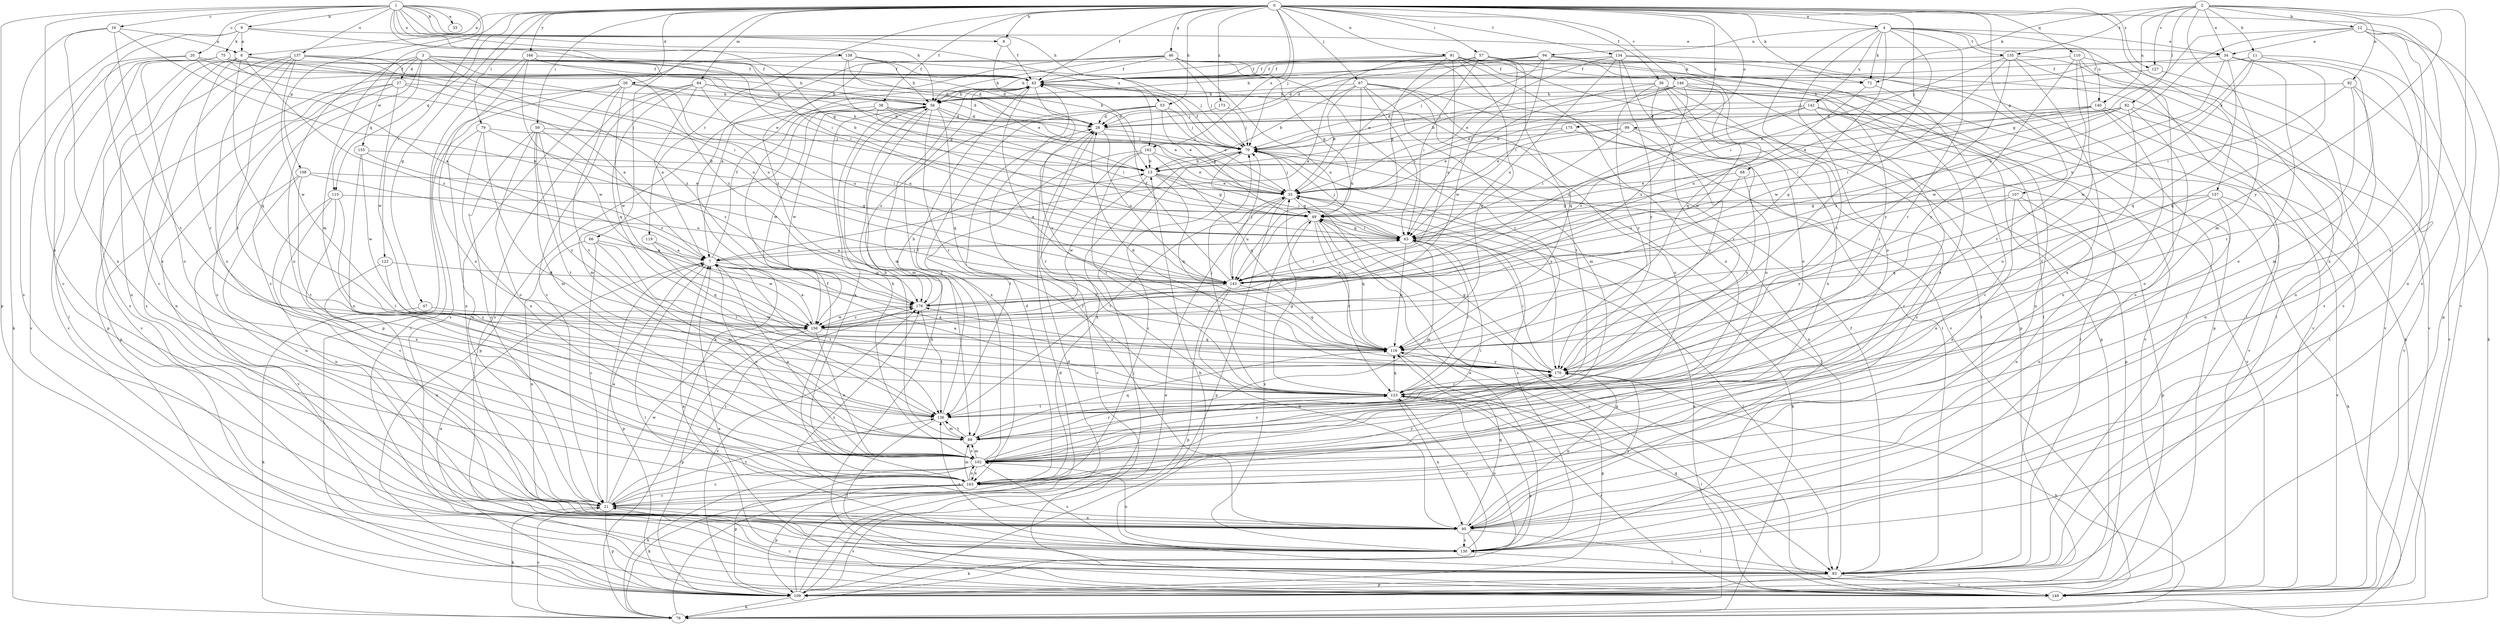 strict digraph  {
0;
1;
2;
3;
4;
6;
7;
8;
9;
11;
12;
13;
16;
20;
21;
26;
27;
28;
33;
34;
35;
36;
38;
43;
46;
47;
49;
53;
56;
57;
59;
63;
66;
67;
68;
70;
72;
75;
76;
79;
82;
83;
84;
89;
91;
92;
94;
95;
99;
102;
107;
108;
109;
110;
115;
116;
119;
122;
123;
127;
130;
134;
135;
136;
137;
138;
140;
142;
143;
146;
149;
155;
156;
157;
162;
163;
166;
170;
173;
175;
176;
0 -> 4  [label=a];
0 -> 6  [label=a];
0 -> 8  [label=b];
0 -> 26  [label=d];
0 -> 36  [label=f];
0 -> 38  [label=f];
0 -> 43  [label=f];
0 -> 46  [label=g];
0 -> 47  [label=g];
0 -> 53  [label=h];
0 -> 57  [label=i];
0 -> 59  [label=i];
0 -> 66  [label=j];
0 -> 67  [label=j];
0 -> 68  [label=j];
0 -> 70  [label=j];
0 -> 72  [label=k];
0 -> 79  [label=l];
0 -> 84  [label=m];
0 -> 89  [label=m];
0 -> 91  [label=n];
0 -> 99  [label=o];
0 -> 107  [label=p];
0 -> 110  [label=q];
0 -> 115  [label=q];
0 -> 119  [label=r];
0 -> 127  [label=s];
0 -> 134  [label=t];
0 -> 146  [label=v];
0 -> 149  [label=v];
0 -> 157  [label=x];
0 -> 162  [label=x];
0 -> 166  [label=y];
0 -> 173  [label=z];
0 -> 175  [label=z];
1 -> 8  [label=b];
1 -> 9  [label=b];
1 -> 16  [label=c];
1 -> 20  [label=c];
1 -> 33  [label=e];
1 -> 49  [label=g];
1 -> 53  [label=h];
1 -> 56  [label=h];
1 -> 63  [label=i];
1 -> 108  [label=p];
1 -> 109  [label=p];
1 -> 122  [label=r];
1 -> 137  [label=u];
1 -> 138  [label=u];
1 -> 162  [label=x];
1 -> 163  [label=x];
2 -> 11  [label=b];
2 -> 12  [label=b];
2 -> 34  [label=e];
2 -> 72  [label=k];
2 -> 82  [label=l];
2 -> 89  [label=m];
2 -> 92  [label=n];
2 -> 127  [label=s];
2 -> 130  [label=s];
2 -> 135  [label=t];
2 -> 140  [label=u];
2 -> 170  [label=y];
3 -> 13  [label=b];
3 -> 21  [label=c];
3 -> 27  [label=d];
3 -> 28  [label=d];
3 -> 72  [label=k];
3 -> 102  [label=o];
3 -> 115  [label=q];
3 -> 155  [label=w];
3 -> 176  [label=z];
4 -> 34  [label=e];
4 -> 72  [label=k];
4 -> 94  [label=n];
4 -> 102  [label=o];
4 -> 116  [label=q];
4 -> 123  [label=r];
4 -> 130  [label=s];
4 -> 135  [label=t];
4 -> 136  [label=t];
4 -> 140  [label=u];
4 -> 142  [label=u];
4 -> 170  [label=y];
6 -> 21  [label=c];
6 -> 43  [label=f];
6 -> 95  [label=n];
6 -> 116  [label=q];
6 -> 123  [label=r];
6 -> 130  [label=s];
6 -> 143  [label=u];
6 -> 176  [label=z];
7 -> 43  [label=f];
7 -> 63  [label=i];
7 -> 83  [label=l];
7 -> 102  [label=o];
7 -> 109  [label=p];
7 -> 136  [label=t];
7 -> 143  [label=u];
8 -> 13  [label=b];
8 -> 43  [label=f];
9 -> 6  [label=a];
9 -> 34  [label=e];
9 -> 63  [label=i];
9 -> 75  [label=k];
9 -> 76  [label=k];
9 -> 163  [label=x];
11 -> 43  [label=f];
11 -> 76  [label=k];
11 -> 116  [label=q];
11 -> 143  [label=u];
11 -> 156  [label=w];
12 -> 34  [label=e];
12 -> 49  [label=g];
12 -> 95  [label=n];
12 -> 102  [label=o];
12 -> 109  [label=p];
12 -> 143  [label=u];
12 -> 163  [label=x];
13 -> 35  [label=e];
13 -> 49  [label=g];
13 -> 63  [label=i];
13 -> 116  [label=q];
13 -> 156  [label=w];
16 -> 6  [label=a];
16 -> 130  [label=s];
16 -> 136  [label=t];
16 -> 143  [label=u];
16 -> 163  [label=x];
20 -> 7  [label=a];
20 -> 21  [label=c];
20 -> 43  [label=f];
20 -> 63  [label=i];
20 -> 149  [label=v];
21 -> 7  [label=a];
21 -> 76  [label=k];
21 -> 95  [label=n];
21 -> 109  [label=p];
21 -> 136  [label=t];
21 -> 149  [label=v];
21 -> 156  [label=w];
21 -> 176  [label=z];
26 -> 13  [label=b];
26 -> 56  [label=h];
26 -> 83  [label=l];
26 -> 95  [label=n];
26 -> 130  [label=s];
26 -> 136  [label=t];
26 -> 143  [label=u];
26 -> 156  [label=w];
27 -> 7  [label=a];
27 -> 21  [label=c];
27 -> 56  [label=h];
27 -> 95  [label=n];
27 -> 109  [label=p];
27 -> 156  [label=w];
28 -> 70  [label=j];
28 -> 123  [label=r];
28 -> 143  [label=u];
34 -> 43  [label=f];
34 -> 95  [label=n];
34 -> 102  [label=o];
34 -> 116  [label=q];
34 -> 130  [label=s];
34 -> 156  [label=w];
35 -> 49  [label=g];
35 -> 70  [label=j];
35 -> 76  [label=k];
35 -> 109  [label=p];
35 -> 130  [label=s];
35 -> 136  [label=t];
35 -> 143  [label=u];
36 -> 56  [label=h];
36 -> 63  [label=i];
36 -> 102  [label=o];
36 -> 109  [label=p];
36 -> 123  [label=r];
36 -> 130  [label=s];
36 -> 149  [label=v];
36 -> 163  [label=x];
36 -> 170  [label=y];
38 -> 28  [label=d];
38 -> 35  [label=e];
38 -> 63  [label=i];
38 -> 70  [label=j];
38 -> 89  [label=m];
38 -> 109  [label=p];
38 -> 156  [label=w];
43 -> 56  [label=h];
43 -> 70  [label=j];
43 -> 89  [label=m];
43 -> 116  [label=q];
43 -> 170  [label=y];
46 -> 7  [label=a];
46 -> 43  [label=f];
46 -> 49  [label=g];
46 -> 56  [label=h];
46 -> 70  [label=j];
46 -> 76  [label=k];
46 -> 123  [label=r];
46 -> 143  [label=u];
46 -> 149  [label=v];
46 -> 176  [label=z];
47 -> 76  [label=k];
47 -> 156  [label=w];
49 -> 63  [label=i];
49 -> 116  [label=q];
49 -> 123  [label=r];
49 -> 130  [label=s];
49 -> 149  [label=v];
53 -> 28  [label=d];
53 -> 35  [label=e];
53 -> 49  [label=g];
53 -> 70  [label=j];
53 -> 163  [label=x];
53 -> 176  [label=z];
56 -> 28  [label=d];
56 -> 35  [label=e];
56 -> 89  [label=m];
56 -> 116  [label=q];
56 -> 123  [label=r];
56 -> 156  [label=w];
56 -> 163  [label=x];
57 -> 28  [label=d];
57 -> 35  [label=e];
57 -> 43  [label=f];
57 -> 63  [label=i];
57 -> 83  [label=l];
57 -> 116  [label=q];
57 -> 156  [label=w];
59 -> 21  [label=c];
59 -> 70  [label=j];
59 -> 89  [label=m];
59 -> 102  [label=o];
59 -> 136  [label=t];
59 -> 170  [label=y];
59 -> 176  [label=z];
63 -> 7  [label=a];
63 -> 49  [label=g];
63 -> 70  [label=j];
63 -> 83  [label=l];
63 -> 89  [label=m];
63 -> 116  [label=q];
63 -> 123  [label=r];
66 -> 7  [label=a];
66 -> 21  [label=c];
66 -> 89  [label=m];
66 -> 95  [label=n];
66 -> 123  [label=r];
67 -> 13  [label=b];
67 -> 35  [label=e];
67 -> 56  [label=h];
67 -> 63  [label=i];
67 -> 83  [label=l];
67 -> 89  [label=m];
67 -> 102  [label=o];
67 -> 136  [label=t];
67 -> 143  [label=u];
68 -> 35  [label=e];
68 -> 143  [label=u];
68 -> 170  [label=y];
70 -> 13  [label=b];
70 -> 21  [label=c];
70 -> 43  [label=f];
70 -> 83  [label=l];
70 -> 95  [label=n];
70 -> 163  [label=x];
70 -> 170  [label=y];
72 -> 21  [label=c];
72 -> 143  [label=u];
75 -> 28  [label=d];
75 -> 43  [label=f];
75 -> 56  [label=h];
75 -> 83  [label=l];
75 -> 102  [label=o];
75 -> 143  [label=u];
75 -> 149  [label=v];
76 -> 21  [label=c];
76 -> 28  [label=d];
76 -> 35  [label=e];
79 -> 21  [label=c];
79 -> 63  [label=i];
79 -> 70  [label=j];
79 -> 136  [label=t];
79 -> 163  [label=x];
82 -> 13  [label=b];
82 -> 28  [label=d];
82 -> 63  [label=i];
82 -> 95  [label=n];
82 -> 102  [label=o];
82 -> 136  [label=t];
82 -> 176  [label=z];
83 -> 13  [label=b];
83 -> 43  [label=f];
83 -> 56  [label=h];
83 -> 109  [label=p];
83 -> 149  [label=v];
84 -> 7  [label=a];
84 -> 21  [label=c];
84 -> 28  [label=d];
84 -> 56  [label=h];
84 -> 116  [label=q];
84 -> 130  [label=s];
84 -> 143  [label=u];
89 -> 56  [label=h];
89 -> 102  [label=o];
89 -> 116  [label=q];
89 -> 123  [label=r];
89 -> 136  [label=t];
91 -> 7  [label=a];
91 -> 43  [label=f];
91 -> 49  [label=g];
91 -> 56  [label=h];
91 -> 76  [label=k];
91 -> 83  [label=l];
91 -> 102  [label=o];
91 -> 109  [label=p];
91 -> 116  [label=q];
91 -> 143  [label=u];
92 -> 56  [label=h];
92 -> 63  [label=i];
92 -> 89  [label=m];
92 -> 123  [label=r];
92 -> 149  [label=v];
94 -> 28  [label=d];
94 -> 43  [label=f];
94 -> 56  [label=h];
94 -> 63  [label=i];
94 -> 70  [label=j];
94 -> 83  [label=l];
94 -> 116  [label=q];
94 -> 163  [label=x];
95 -> 43  [label=f];
95 -> 76  [label=k];
95 -> 83  [label=l];
95 -> 116  [label=q];
95 -> 130  [label=s];
95 -> 170  [label=y];
95 -> 176  [label=z];
99 -> 35  [label=e];
99 -> 63  [label=i];
99 -> 70  [label=j];
99 -> 149  [label=v];
99 -> 170  [label=y];
102 -> 7  [label=a];
102 -> 21  [label=c];
102 -> 43  [label=f];
102 -> 56  [label=h];
102 -> 63  [label=i];
102 -> 76  [label=k];
102 -> 89  [label=m];
102 -> 109  [label=p];
102 -> 130  [label=s];
102 -> 163  [label=x];
102 -> 170  [label=y];
107 -> 49  [label=g];
107 -> 95  [label=n];
107 -> 109  [label=p];
107 -> 163  [label=x];
107 -> 170  [label=y];
108 -> 35  [label=e];
108 -> 95  [label=n];
108 -> 136  [label=t];
108 -> 143  [label=u];
108 -> 149  [label=v];
109 -> 7  [label=a];
109 -> 28  [label=d];
109 -> 35  [label=e];
109 -> 70  [label=j];
109 -> 76  [label=k];
109 -> 176  [label=z];
110 -> 43  [label=f];
110 -> 83  [label=l];
110 -> 102  [label=o];
110 -> 136  [label=t];
110 -> 149  [label=v];
110 -> 170  [label=y];
115 -> 21  [label=c];
115 -> 49  [label=g];
115 -> 95  [label=n];
115 -> 136  [label=t];
115 -> 163  [label=x];
116 -> 35  [label=e];
116 -> 109  [label=p];
116 -> 170  [label=y];
119 -> 7  [label=a];
119 -> 116  [label=q];
119 -> 156  [label=w];
122 -> 95  [label=n];
122 -> 143  [label=u];
122 -> 170  [label=y];
123 -> 7  [label=a];
123 -> 49  [label=g];
123 -> 70  [label=j];
123 -> 83  [label=l];
123 -> 95  [label=n];
123 -> 109  [label=p];
123 -> 116  [label=q];
123 -> 130  [label=s];
123 -> 136  [label=t];
127 -> 70  [label=j];
127 -> 130  [label=s];
130 -> 7  [label=a];
130 -> 35  [label=e];
130 -> 83  [label=l];
130 -> 102  [label=o];
130 -> 123  [label=r];
130 -> 136  [label=t];
134 -> 35  [label=e];
134 -> 43  [label=f];
134 -> 102  [label=o];
134 -> 109  [label=p];
134 -> 143  [label=u];
134 -> 149  [label=v];
134 -> 170  [label=y];
135 -> 43  [label=f];
135 -> 63  [label=i];
135 -> 83  [label=l];
135 -> 149  [label=v];
135 -> 156  [label=w];
135 -> 163  [label=x];
135 -> 170  [label=y];
136 -> 43  [label=f];
136 -> 83  [label=l];
136 -> 89  [label=m];
137 -> 13  [label=b];
137 -> 28  [label=d];
137 -> 35  [label=e];
137 -> 43  [label=f];
137 -> 102  [label=o];
137 -> 123  [label=r];
137 -> 130  [label=s];
137 -> 149  [label=v];
137 -> 156  [label=w];
138 -> 35  [label=e];
138 -> 43  [label=f];
138 -> 49  [label=g];
138 -> 56  [label=h];
138 -> 70  [label=j];
138 -> 109  [label=p];
140 -> 13  [label=b];
140 -> 28  [label=d];
140 -> 35  [label=e];
140 -> 63  [label=i];
140 -> 83  [label=l];
140 -> 149  [label=v];
140 -> 163  [label=x];
142 -> 21  [label=c];
142 -> 28  [label=d];
142 -> 83  [label=l];
142 -> 143  [label=u];
142 -> 149  [label=v];
142 -> 176  [label=z];
143 -> 43  [label=f];
143 -> 63  [label=i];
143 -> 70  [label=j];
143 -> 95  [label=n];
143 -> 109  [label=p];
143 -> 116  [label=q];
143 -> 176  [label=z];
146 -> 13  [label=b];
146 -> 35  [label=e];
146 -> 56  [label=h];
146 -> 70  [label=j];
146 -> 95  [label=n];
146 -> 123  [label=r];
146 -> 156  [label=w];
146 -> 176  [label=z];
149 -> 7  [label=a];
149 -> 21  [label=c];
149 -> 49  [label=g];
149 -> 116  [label=q];
149 -> 123  [label=r];
155 -> 13  [label=b];
155 -> 102  [label=o];
155 -> 156  [label=w];
155 -> 176  [label=z];
156 -> 7  [label=a];
156 -> 102  [label=o];
156 -> 109  [label=p];
156 -> 116  [label=q];
156 -> 176  [label=z];
157 -> 49  [label=g];
157 -> 76  [label=k];
157 -> 95  [label=n];
157 -> 102  [label=o];
157 -> 116  [label=q];
157 -> 149  [label=v];
162 -> 13  [label=b];
162 -> 35  [label=e];
162 -> 116  [label=q];
162 -> 123  [label=r];
162 -> 136  [label=t];
162 -> 149  [label=v];
163 -> 21  [label=c];
163 -> 28  [label=d];
163 -> 43  [label=f];
163 -> 76  [label=k];
163 -> 89  [label=m];
163 -> 102  [label=o];
163 -> 109  [label=p];
163 -> 170  [label=y];
166 -> 43  [label=f];
166 -> 102  [label=o];
166 -> 109  [label=p];
166 -> 156  [label=w];
166 -> 176  [label=z];
170 -> 7  [label=a];
170 -> 28  [label=d];
170 -> 49  [label=g];
170 -> 63  [label=i];
170 -> 76  [label=k];
170 -> 95  [label=n];
170 -> 123  [label=r];
170 -> 176  [label=z];
173 -> 28  [label=d];
173 -> 70  [label=j];
175 -> 35  [label=e];
175 -> 70  [label=j];
175 -> 109  [label=p];
176 -> 13  [label=b];
176 -> 136  [label=t];
176 -> 156  [label=w];
}
